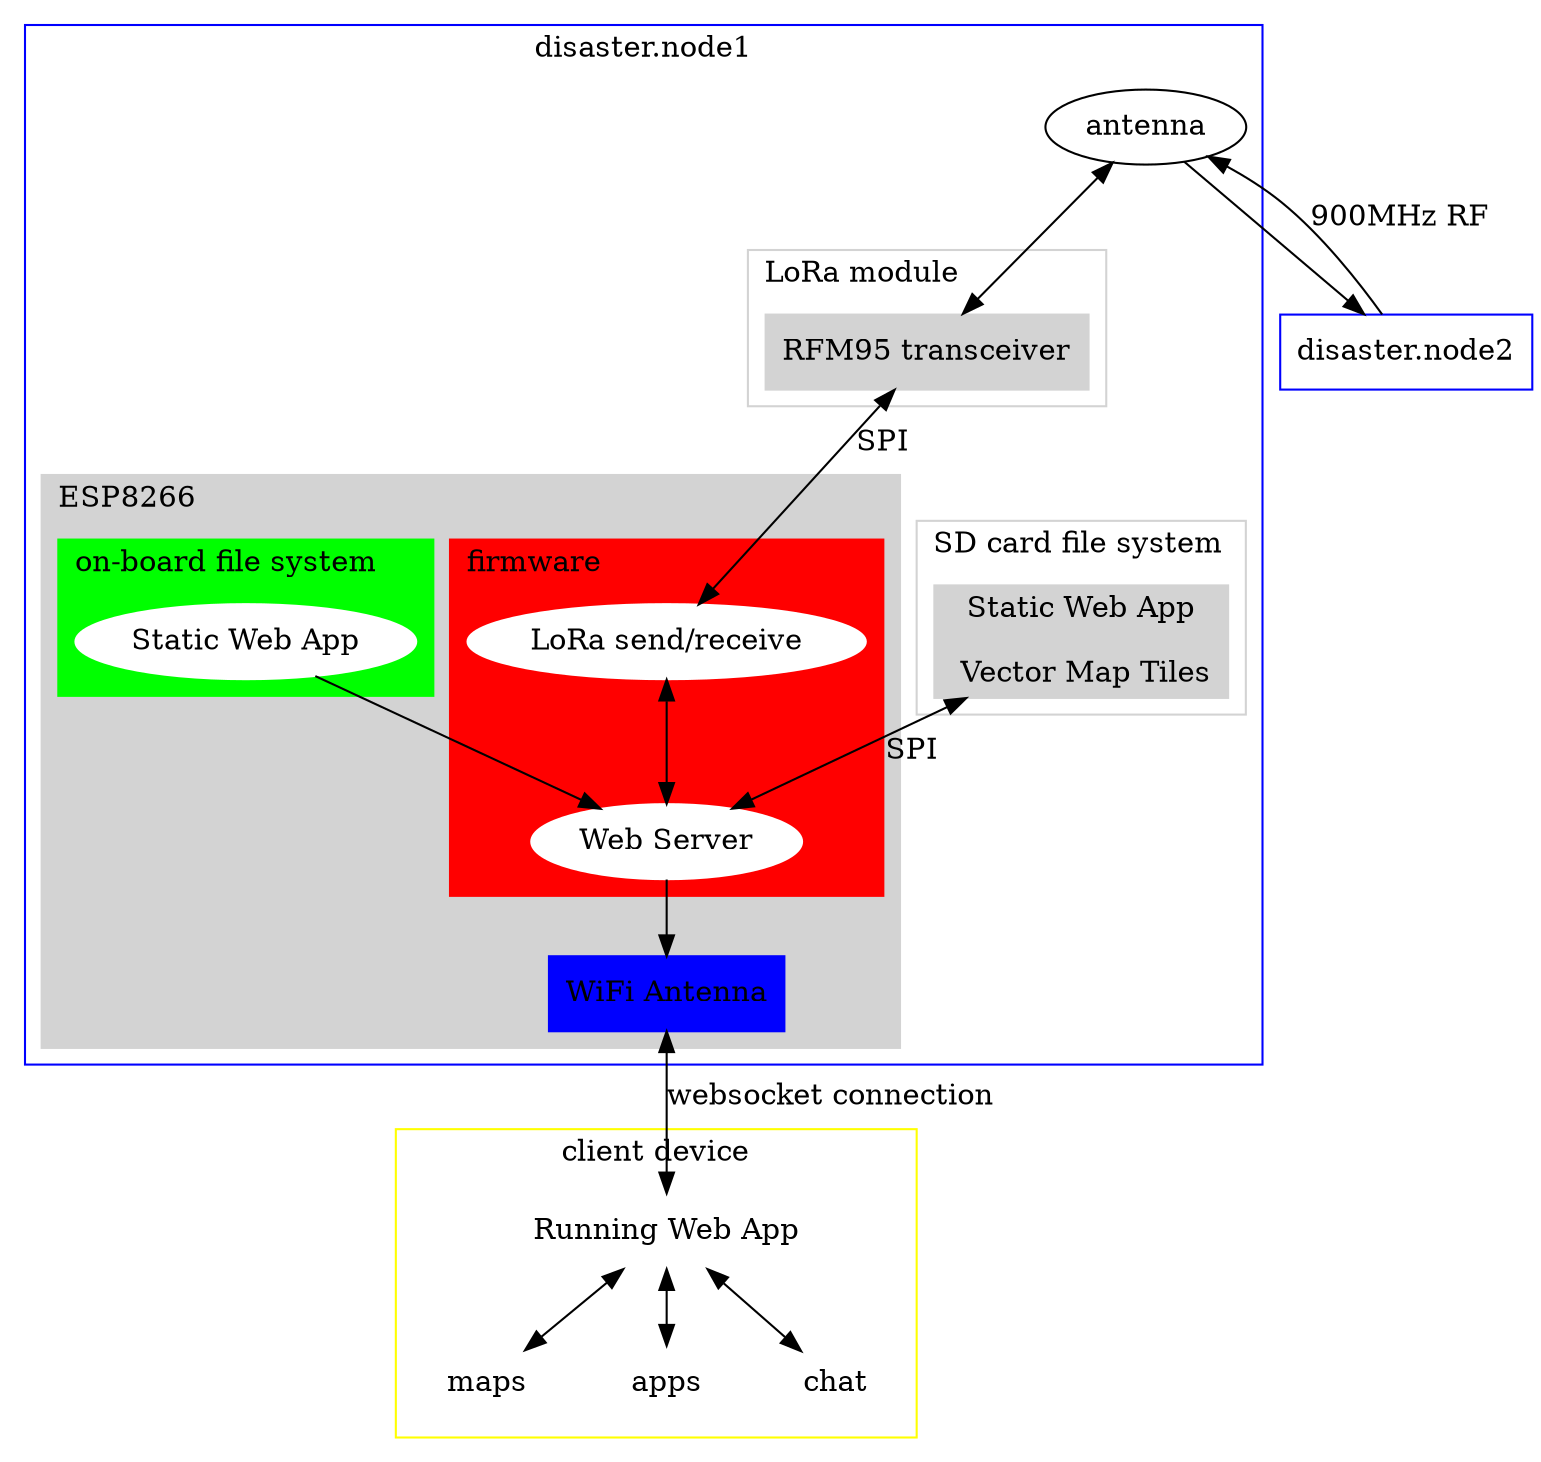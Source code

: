 digraph G {
    antenna [shape=ellipse];

    subgraph cluster0 {
        node [style=filled,color=white];
        color=blue;

        subgraph cluster6 {
            node [style=filled, shape=box, style=filled, color=lightgrey];
            LoRa [label = "RFM95 transceiver"];
            labeljust = l;
            color=lightgrey;
            label = "LoRa module";
        }

        antenna -> LoRa [dir=both]
        LoRa -> LoRaSR [dir=both,label = "SPI"];

        subgraph cluster2 {
            node [style=filled, shape=box, style=filled, color=lightgrey];
            SDfiles [label = "Static Web App\n\n Vector Map Tiles"];
            labeljust = l;
            color=lightgrey;
            label = "SD card file system";
        }

        subgraph cluster1 {
            node [style=filled,color=white];
            style=filled;
            color=lightgrey;
            subgraph cluster3 {
                node [style=filled,color=white];
                color=red;
                LoRaSR [label = "LoRa send/receive"];
                WebServer [label = "Web Server"];
                LoRaSR -> WebServer [dir=both];
                labeljust = l;
                label = "firmware";
            }
            FS -> WebServer;
            subgraph cluster4 {
                node [style=filled,color=white];
                color=green;
                FS [label = "Static Web App"];
                labeljust = l;
                label = "on-board file system"
            }
            WiFiAntenna [label="WiFi Antenna",shape=box,style=filled,color=blue];
            labeljust = l;
            label = "ESP8266";
        }
        SDfiles -> WebServer [dir=both,label = "SPI"]; 
        WebServer -> WiFiAntenna;
        label = "disaster.node1";
    }
    WiFiAntenna -> JS [dir=both, label="websocket connection"];
    subgraph cluster5 {
        node [style=filled,color=white];
        color=yellow;
        JS [shape=none,label = "Running Web App"]
        JS -> maps [dir=both];
        JS -> apps [dir=both];
        JS -> chat [dir=both];
        label = "client device"
    }

    disasternode2 [label = "disaster.node2", shape = "box", color = blue]

    antenna -> disasternode2 
    disasternode2 -> antenna [label = "900MHz RF"];

}
